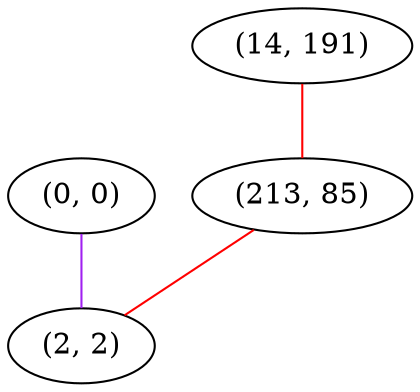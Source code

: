 graph "" {
"(0, 0)";
"(14, 191)";
"(213, 85)";
"(2, 2)";
"(0, 0)" -- "(2, 2)"  [color=purple, key=0, weight=4];
"(14, 191)" -- "(213, 85)"  [color=red, key=0, weight=1];
"(213, 85)" -- "(2, 2)"  [color=red, key=0, weight=1];
}
